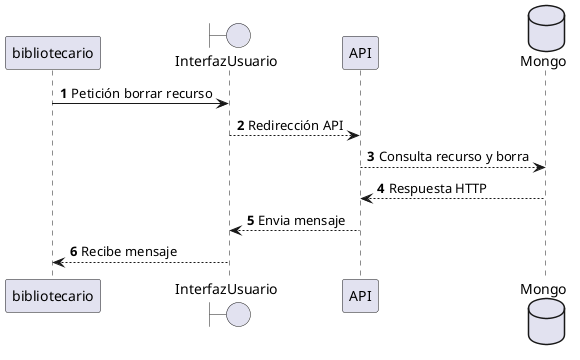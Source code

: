@startuml
'https://plantuml.com/sequence-diagram

autonumber
participant bibliotecario as user
boundary InterfazUsuario as ui

user -> ui: Petición borrar recurso
ui -->API: Redirección API

database Mongo as db
API --> db: Consulta recurso y borra
db --> API: Respuesta HTTP
API --> ui: Envia mensaje
ui --> user: Recibe mensaje

@enduml
